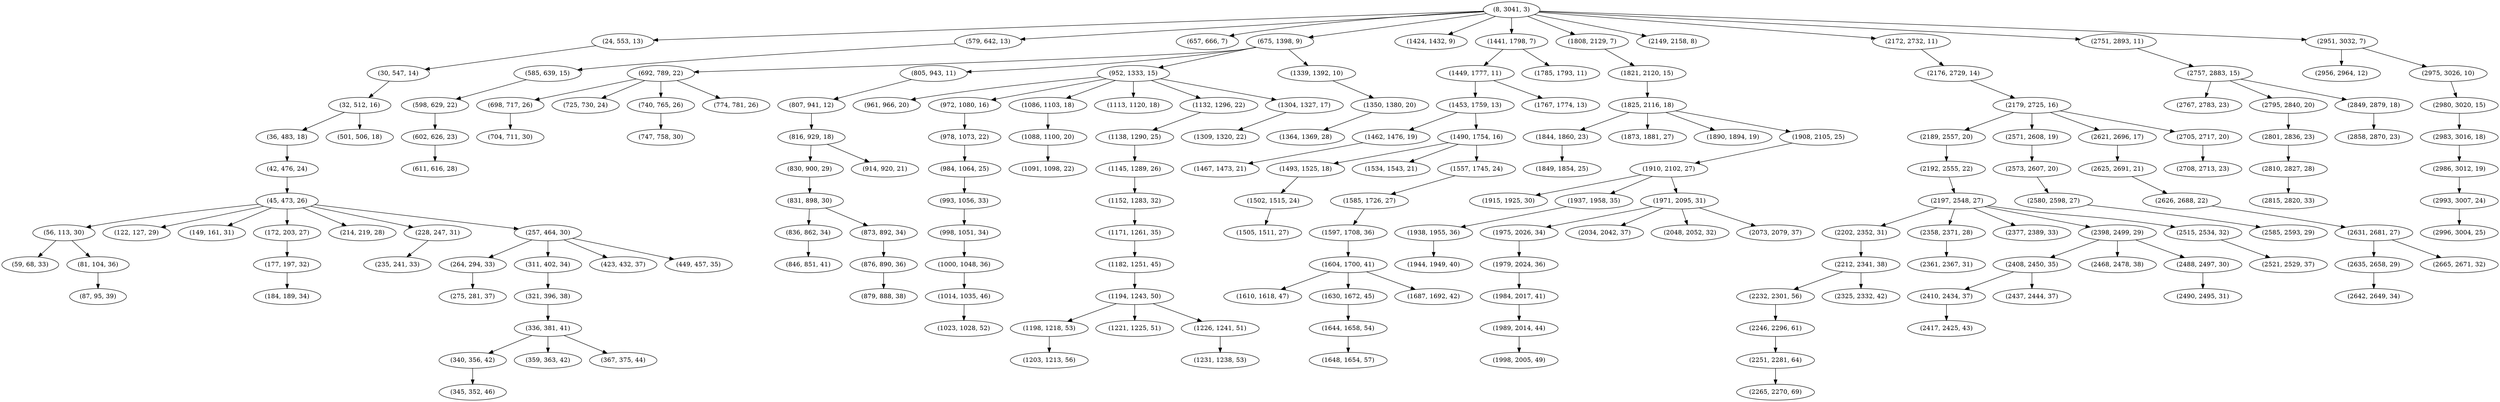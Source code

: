 digraph tree {
    "(8, 3041, 3)";
    "(24, 553, 13)";
    "(30, 547, 14)";
    "(32, 512, 16)";
    "(36, 483, 18)";
    "(42, 476, 24)";
    "(45, 473, 26)";
    "(56, 113, 30)";
    "(59, 68, 33)";
    "(81, 104, 36)";
    "(87, 95, 39)";
    "(122, 127, 29)";
    "(149, 161, 31)";
    "(172, 203, 27)";
    "(177, 197, 32)";
    "(184, 189, 34)";
    "(214, 219, 28)";
    "(228, 247, 31)";
    "(235, 241, 33)";
    "(257, 464, 30)";
    "(264, 294, 33)";
    "(275, 281, 37)";
    "(311, 402, 34)";
    "(321, 396, 38)";
    "(336, 381, 41)";
    "(340, 356, 42)";
    "(345, 352, 46)";
    "(359, 363, 42)";
    "(367, 375, 44)";
    "(423, 432, 37)";
    "(449, 457, 35)";
    "(501, 506, 18)";
    "(579, 642, 13)";
    "(585, 639, 15)";
    "(598, 629, 22)";
    "(602, 626, 23)";
    "(611, 616, 28)";
    "(657, 666, 7)";
    "(675, 1398, 9)";
    "(692, 789, 22)";
    "(698, 717, 26)";
    "(704, 711, 30)";
    "(725, 730, 24)";
    "(740, 765, 26)";
    "(747, 758, 30)";
    "(774, 781, 26)";
    "(805, 943, 11)";
    "(807, 941, 12)";
    "(816, 929, 18)";
    "(830, 900, 29)";
    "(831, 898, 30)";
    "(836, 862, 34)";
    "(846, 851, 41)";
    "(873, 892, 34)";
    "(876, 890, 36)";
    "(879, 888, 38)";
    "(914, 920, 21)";
    "(952, 1333, 15)";
    "(961, 966, 20)";
    "(972, 1080, 16)";
    "(978, 1073, 22)";
    "(984, 1064, 25)";
    "(993, 1056, 33)";
    "(998, 1051, 34)";
    "(1000, 1048, 36)";
    "(1014, 1035, 46)";
    "(1023, 1028, 52)";
    "(1086, 1103, 18)";
    "(1088, 1100, 20)";
    "(1091, 1098, 22)";
    "(1113, 1120, 18)";
    "(1132, 1296, 22)";
    "(1138, 1290, 25)";
    "(1145, 1289, 26)";
    "(1152, 1283, 32)";
    "(1171, 1261, 35)";
    "(1182, 1251, 45)";
    "(1194, 1243, 50)";
    "(1198, 1218, 53)";
    "(1203, 1213, 56)";
    "(1221, 1225, 51)";
    "(1226, 1241, 51)";
    "(1231, 1238, 53)";
    "(1304, 1327, 17)";
    "(1309, 1320, 22)";
    "(1339, 1392, 10)";
    "(1350, 1380, 20)";
    "(1364, 1369, 28)";
    "(1424, 1432, 9)";
    "(1441, 1798, 7)";
    "(1449, 1777, 11)";
    "(1453, 1759, 13)";
    "(1462, 1476, 19)";
    "(1467, 1473, 21)";
    "(1490, 1754, 16)";
    "(1493, 1525, 18)";
    "(1502, 1515, 24)";
    "(1505, 1511, 27)";
    "(1534, 1543, 21)";
    "(1557, 1745, 24)";
    "(1585, 1726, 27)";
    "(1597, 1708, 36)";
    "(1604, 1700, 41)";
    "(1610, 1618, 47)";
    "(1630, 1672, 45)";
    "(1644, 1658, 54)";
    "(1648, 1654, 57)";
    "(1687, 1692, 42)";
    "(1767, 1774, 13)";
    "(1785, 1793, 11)";
    "(1808, 2129, 7)";
    "(1821, 2120, 15)";
    "(1825, 2116, 18)";
    "(1844, 1860, 23)";
    "(1849, 1854, 25)";
    "(1873, 1881, 27)";
    "(1890, 1894, 19)";
    "(1908, 2105, 25)";
    "(1910, 2102, 27)";
    "(1915, 1925, 30)";
    "(1937, 1958, 35)";
    "(1938, 1955, 36)";
    "(1944, 1949, 40)";
    "(1971, 2095, 31)";
    "(1975, 2026, 34)";
    "(1979, 2024, 36)";
    "(1984, 2017, 41)";
    "(1989, 2014, 44)";
    "(1998, 2005, 49)";
    "(2034, 2042, 37)";
    "(2048, 2052, 32)";
    "(2073, 2079, 37)";
    "(2149, 2158, 8)";
    "(2172, 2732, 11)";
    "(2176, 2729, 14)";
    "(2179, 2725, 16)";
    "(2189, 2557, 20)";
    "(2192, 2555, 22)";
    "(2197, 2548, 27)";
    "(2202, 2352, 31)";
    "(2212, 2341, 38)";
    "(2232, 2301, 56)";
    "(2246, 2296, 61)";
    "(2251, 2281, 64)";
    "(2265, 2270, 69)";
    "(2325, 2332, 42)";
    "(2358, 2371, 28)";
    "(2361, 2367, 31)";
    "(2377, 2389, 33)";
    "(2398, 2499, 29)";
    "(2408, 2450, 35)";
    "(2410, 2434, 37)";
    "(2417, 2425, 43)";
    "(2437, 2444, 37)";
    "(2468, 2478, 38)";
    "(2488, 2497, 30)";
    "(2490, 2495, 31)";
    "(2515, 2534, 32)";
    "(2521, 2529, 37)";
    "(2571, 2608, 19)";
    "(2573, 2607, 20)";
    "(2580, 2598, 27)";
    "(2585, 2593, 29)";
    "(2621, 2696, 17)";
    "(2625, 2691, 21)";
    "(2626, 2688, 22)";
    "(2631, 2681, 27)";
    "(2635, 2658, 29)";
    "(2642, 2649, 34)";
    "(2665, 2671, 32)";
    "(2705, 2717, 20)";
    "(2708, 2713, 23)";
    "(2751, 2893, 11)";
    "(2757, 2883, 15)";
    "(2767, 2783, 23)";
    "(2795, 2840, 20)";
    "(2801, 2836, 23)";
    "(2810, 2827, 28)";
    "(2815, 2820, 33)";
    "(2849, 2879, 18)";
    "(2858, 2870, 23)";
    "(2951, 3032, 7)";
    "(2956, 2964, 12)";
    "(2975, 3026, 10)";
    "(2980, 3020, 15)";
    "(2983, 3016, 18)";
    "(2986, 3012, 19)";
    "(2993, 3007, 24)";
    "(2996, 3004, 25)";
    "(8, 3041, 3)" -> "(24, 553, 13)";
    "(8, 3041, 3)" -> "(579, 642, 13)";
    "(8, 3041, 3)" -> "(657, 666, 7)";
    "(8, 3041, 3)" -> "(675, 1398, 9)";
    "(8, 3041, 3)" -> "(1424, 1432, 9)";
    "(8, 3041, 3)" -> "(1441, 1798, 7)";
    "(8, 3041, 3)" -> "(1808, 2129, 7)";
    "(8, 3041, 3)" -> "(2149, 2158, 8)";
    "(8, 3041, 3)" -> "(2172, 2732, 11)";
    "(8, 3041, 3)" -> "(2751, 2893, 11)";
    "(8, 3041, 3)" -> "(2951, 3032, 7)";
    "(24, 553, 13)" -> "(30, 547, 14)";
    "(30, 547, 14)" -> "(32, 512, 16)";
    "(32, 512, 16)" -> "(36, 483, 18)";
    "(32, 512, 16)" -> "(501, 506, 18)";
    "(36, 483, 18)" -> "(42, 476, 24)";
    "(42, 476, 24)" -> "(45, 473, 26)";
    "(45, 473, 26)" -> "(56, 113, 30)";
    "(45, 473, 26)" -> "(122, 127, 29)";
    "(45, 473, 26)" -> "(149, 161, 31)";
    "(45, 473, 26)" -> "(172, 203, 27)";
    "(45, 473, 26)" -> "(214, 219, 28)";
    "(45, 473, 26)" -> "(228, 247, 31)";
    "(45, 473, 26)" -> "(257, 464, 30)";
    "(56, 113, 30)" -> "(59, 68, 33)";
    "(56, 113, 30)" -> "(81, 104, 36)";
    "(81, 104, 36)" -> "(87, 95, 39)";
    "(172, 203, 27)" -> "(177, 197, 32)";
    "(177, 197, 32)" -> "(184, 189, 34)";
    "(228, 247, 31)" -> "(235, 241, 33)";
    "(257, 464, 30)" -> "(264, 294, 33)";
    "(257, 464, 30)" -> "(311, 402, 34)";
    "(257, 464, 30)" -> "(423, 432, 37)";
    "(257, 464, 30)" -> "(449, 457, 35)";
    "(264, 294, 33)" -> "(275, 281, 37)";
    "(311, 402, 34)" -> "(321, 396, 38)";
    "(321, 396, 38)" -> "(336, 381, 41)";
    "(336, 381, 41)" -> "(340, 356, 42)";
    "(336, 381, 41)" -> "(359, 363, 42)";
    "(336, 381, 41)" -> "(367, 375, 44)";
    "(340, 356, 42)" -> "(345, 352, 46)";
    "(579, 642, 13)" -> "(585, 639, 15)";
    "(585, 639, 15)" -> "(598, 629, 22)";
    "(598, 629, 22)" -> "(602, 626, 23)";
    "(602, 626, 23)" -> "(611, 616, 28)";
    "(675, 1398, 9)" -> "(692, 789, 22)";
    "(675, 1398, 9)" -> "(805, 943, 11)";
    "(675, 1398, 9)" -> "(952, 1333, 15)";
    "(675, 1398, 9)" -> "(1339, 1392, 10)";
    "(692, 789, 22)" -> "(698, 717, 26)";
    "(692, 789, 22)" -> "(725, 730, 24)";
    "(692, 789, 22)" -> "(740, 765, 26)";
    "(692, 789, 22)" -> "(774, 781, 26)";
    "(698, 717, 26)" -> "(704, 711, 30)";
    "(740, 765, 26)" -> "(747, 758, 30)";
    "(805, 943, 11)" -> "(807, 941, 12)";
    "(807, 941, 12)" -> "(816, 929, 18)";
    "(816, 929, 18)" -> "(830, 900, 29)";
    "(816, 929, 18)" -> "(914, 920, 21)";
    "(830, 900, 29)" -> "(831, 898, 30)";
    "(831, 898, 30)" -> "(836, 862, 34)";
    "(831, 898, 30)" -> "(873, 892, 34)";
    "(836, 862, 34)" -> "(846, 851, 41)";
    "(873, 892, 34)" -> "(876, 890, 36)";
    "(876, 890, 36)" -> "(879, 888, 38)";
    "(952, 1333, 15)" -> "(961, 966, 20)";
    "(952, 1333, 15)" -> "(972, 1080, 16)";
    "(952, 1333, 15)" -> "(1086, 1103, 18)";
    "(952, 1333, 15)" -> "(1113, 1120, 18)";
    "(952, 1333, 15)" -> "(1132, 1296, 22)";
    "(952, 1333, 15)" -> "(1304, 1327, 17)";
    "(972, 1080, 16)" -> "(978, 1073, 22)";
    "(978, 1073, 22)" -> "(984, 1064, 25)";
    "(984, 1064, 25)" -> "(993, 1056, 33)";
    "(993, 1056, 33)" -> "(998, 1051, 34)";
    "(998, 1051, 34)" -> "(1000, 1048, 36)";
    "(1000, 1048, 36)" -> "(1014, 1035, 46)";
    "(1014, 1035, 46)" -> "(1023, 1028, 52)";
    "(1086, 1103, 18)" -> "(1088, 1100, 20)";
    "(1088, 1100, 20)" -> "(1091, 1098, 22)";
    "(1132, 1296, 22)" -> "(1138, 1290, 25)";
    "(1138, 1290, 25)" -> "(1145, 1289, 26)";
    "(1145, 1289, 26)" -> "(1152, 1283, 32)";
    "(1152, 1283, 32)" -> "(1171, 1261, 35)";
    "(1171, 1261, 35)" -> "(1182, 1251, 45)";
    "(1182, 1251, 45)" -> "(1194, 1243, 50)";
    "(1194, 1243, 50)" -> "(1198, 1218, 53)";
    "(1194, 1243, 50)" -> "(1221, 1225, 51)";
    "(1194, 1243, 50)" -> "(1226, 1241, 51)";
    "(1198, 1218, 53)" -> "(1203, 1213, 56)";
    "(1226, 1241, 51)" -> "(1231, 1238, 53)";
    "(1304, 1327, 17)" -> "(1309, 1320, 22)";
    "(1339, 1392, 10)" -> "(1350, 1380, 20)";
    "(1350, 1380, 20)" -> "(1364, 1369, 28)";
    "(1441, 1798, 7)" -> "(1449, 1777, 11)";
    "(1441, 1798, 7)" -> "(1785, 1793, 11)";
    "(1449, 1777, 11)" -> "(1453, 1759, 13)";
    "(1449, 1777, 11)" -> "(1767, 1774, 13)";
    "(1453, 1759, 13)" -> "(1462, 1476, 19)";
    "(1453, 1759, 13)" -> "(1490, 1754, 16)";
    "(1462, 1476, 19)" -> "(1467, 1473, 21)";
    "(1490, 1754, 16)" -> "(1493, 1525, 18)";
    "(1490, 1754, 16)" -> "(1534, 1543, 21)";
    "(1490, 1754, 16)" -> "(1557, 1745, 24)";
    "(1493, 1525, 18)" -> "(1502, 1515, 24)";
    "(1502, 1515, 24)" -> "(1505, 1511, 27)";
    "(1557, 1745, 24)" -> "(1585, 1726, 27)";
    "(1585, 1726, 27)" -> "(1597, 1708, 36)";
    "(1597, 1708, 36)" -> "(1604, 1700, 41)";
    "(1604, 1700, 41)" -> "(1610, 1618, 47)";
    "(1604, 1700, 41)" -> "(1630, 1672, 45)";
    "(1604, 1700, 41)" -> "(1687, 1692, 42)";
    "(1630, 1672, 45)" -> "(1644, 1658, 54)";
    "(1644, 1658, 54)" -> "(1648, 1654, 57)";
    "(1808, 2129, 7)" -> "(1821, 2120, 15)";
    "(1821, 2120, 15)" -> "(1825, 2116, 18)";
    "(1825, 2116, 18)" -> "(1844, 1860, 23)";
    "(1825, 2116, 18)" -> "(1873, 1881, 27)";
    "(1825, 2116, 18)" -> "(1890, 1894, 19)";
    "(1825, 2116, 18)" -> "(1908, 2105, 25)";
    "(1844, 1860, 23)" -> "(1849, 1854, 25)";
    "(1908, 2105, 25)" -> "(1910, 2102, 27)";
    "(1910, 2102, 27)" -> "(1915, 1925, 30)";
    "(1910, 2102, 27)" -> "(1937, 1958, 35)";
    "(1910, 2102, 27)" -> "(1971, 2095, 31)";
    "(1937, 1958, 35)" -> "(1938, 1955, 36)";
    "(1938, 1955, 36)" -> "(1944, 1949, 40)";
    "(1971, 2095, 31)" -> "(1975, 2026, 34)";
    "(1971, 2095, 31)" -> "(2034, 2042, 37)";
    "(1971, 2095, 31)" -> "(2048, 2052, 32)";
    "(1971, 2095, 31)" -> "(2073, 2079, 37)";
    "(1975, 2026, 34)" -> "(1979, 2024, 36)";
    "(1979, 2024, 36)" -> "(1984, 2017, 41)";
    "(1984, 2017, 41)" -> "(1989, 2014, 44)";
    "(1989, 2014, 44)" -> "(1998, 2005, 49)";
    "(2172, 2732, 11)" -> "(2176, 2729, 14)";
    "(2176, 2729, 14)" -> "(2179, 2725, 16)";
    "(2179, 2725, 16)" -> "(2189, 2557, 20)";
    "(2179, 2725, 16)" -> "(2571, 2608, 19)";
    "(2179, 2725, 16)" -> "(2621, 2696, 17)";
    "(2179, 2725, 16)" -> "(2705, 2717, 20)";
    "(2189, 2557, 20)" -> "(2192, 2555, 22)";
    "(2192, 2555, 22)" -> "(2197, 2548, 27)";
    "(2197, 2548, 27)" -> "(2202, 2352, 31)";
    "(2197, 2548, 27)" -> "(2358, 2371, 28)";
    "(2197, 2548, 27)" -> "(2377, 2389, 33)";
    "(2197, 2548, 27)" -> "(2398, 2499, 29)";
    "(2197, 2548, 27)" -> "(2515, 2534, 32)";
    "(2202, 2352, 31)" -> "(2212, 2341, 38)";
    "(2212, 2341, 38)" -> "(2232, 2301, 56)";
    "(2212, 2341, 38)" -> "(2325, 2332, 42)";
    "(2232, 2301, 56)" -> "(2246, 2296, 61)";
    "(2246, 2296, 61)" -> "(2251, 2281, 64)";
    "(2251, 2281, 64)" -> "(2265, 2270, 69)";
    "(2358, 2371, 28)" -> "(2361, 2367, 31)";
    "(2398, 2499, 29)" -> "(2408, 2450, 35)";
    "(2398, 2499, 29)" -> "(2468, 2478, 38)";
    "(2398, 2499, 29)" -> "(2488, 2497, 30)";
    "(2408, 2450, 35)" -> "(2410, 2434, 37)";
    "(2408, 2450, 35)" -> "(2437, 2444, 37)";
    "(2410, 2434, 37)" -> "(2417, 2425, 43)";
    "(2488, 2497, 30)" -> "(2490, 2495, 31)";
    "(2515, 2534, 32)" -> "(2521, 2529, 37)";
    "(2571, 2608, 19)" -> "(2573, 2607, 20)";
    "(2573, 2607, 20)" -> "(2580, 2598, 27)";
    "(2580, 2598, 27)" -> "(2585, 2593, 29)";
    "(2621, 2696, 17)" -> "(2625, 2691, 21)";
    "(2625, 2691, 21)" -> "(2626, 2688, 22)";
    "(2626, 2688, 22)" -> "(2631, 2681, 27)";
    "(2631, 2681, 27)" -> "(2635, 2658, 29)";
    "(2631, 2681, 27)" -> "(2665, 2671, 32)";
    "(2635, 2658, 29)" -> "(2642, 2649, 34)";
    "(2705, 2717, 20)" -> "(2708, 2713, 23)";
    "(2751, 2893, 11)" -> "(2757, 2883, 15)";
    "(2757, 2883, 15)" -> "(2767, 2783, 23)";
    "(2757, 2883, 15)" -> "(2795, 2840, 20)";
    "(2757, 2883, 15)" -> "(2849, 2879, 18)";
    "(2795, 2840, 20)" -> "(2801, 2836, 23)";
    "(2801, 2836, 23)" -> "(2810, 2827, 28)";
    "(2810, 2827, 28)" -> "(2815, 2820, 33)";
    "(2849, 2879, 18)" -> "(2858, 2870, 23)";
    "(2951, 3032, 7)" -> "(2956, 2964, 12)";
    "(2951, 3032, 7)" -> "(2975, 3026, 10)";
    "(2975, 3026, 10)" -> "(2980, 3020, 15)";
    "(2980, 3020, 15)" -> "(2983, 3016, 18)";
    "(2983, 3016, 18)" -> "(2986, 3012, 19)";
    "(2986, 3012, 19)" -> "(2993, 3007, 24)";
    "(2993, 3007, 24)" -> "(2996, 3004, 25)";
}
